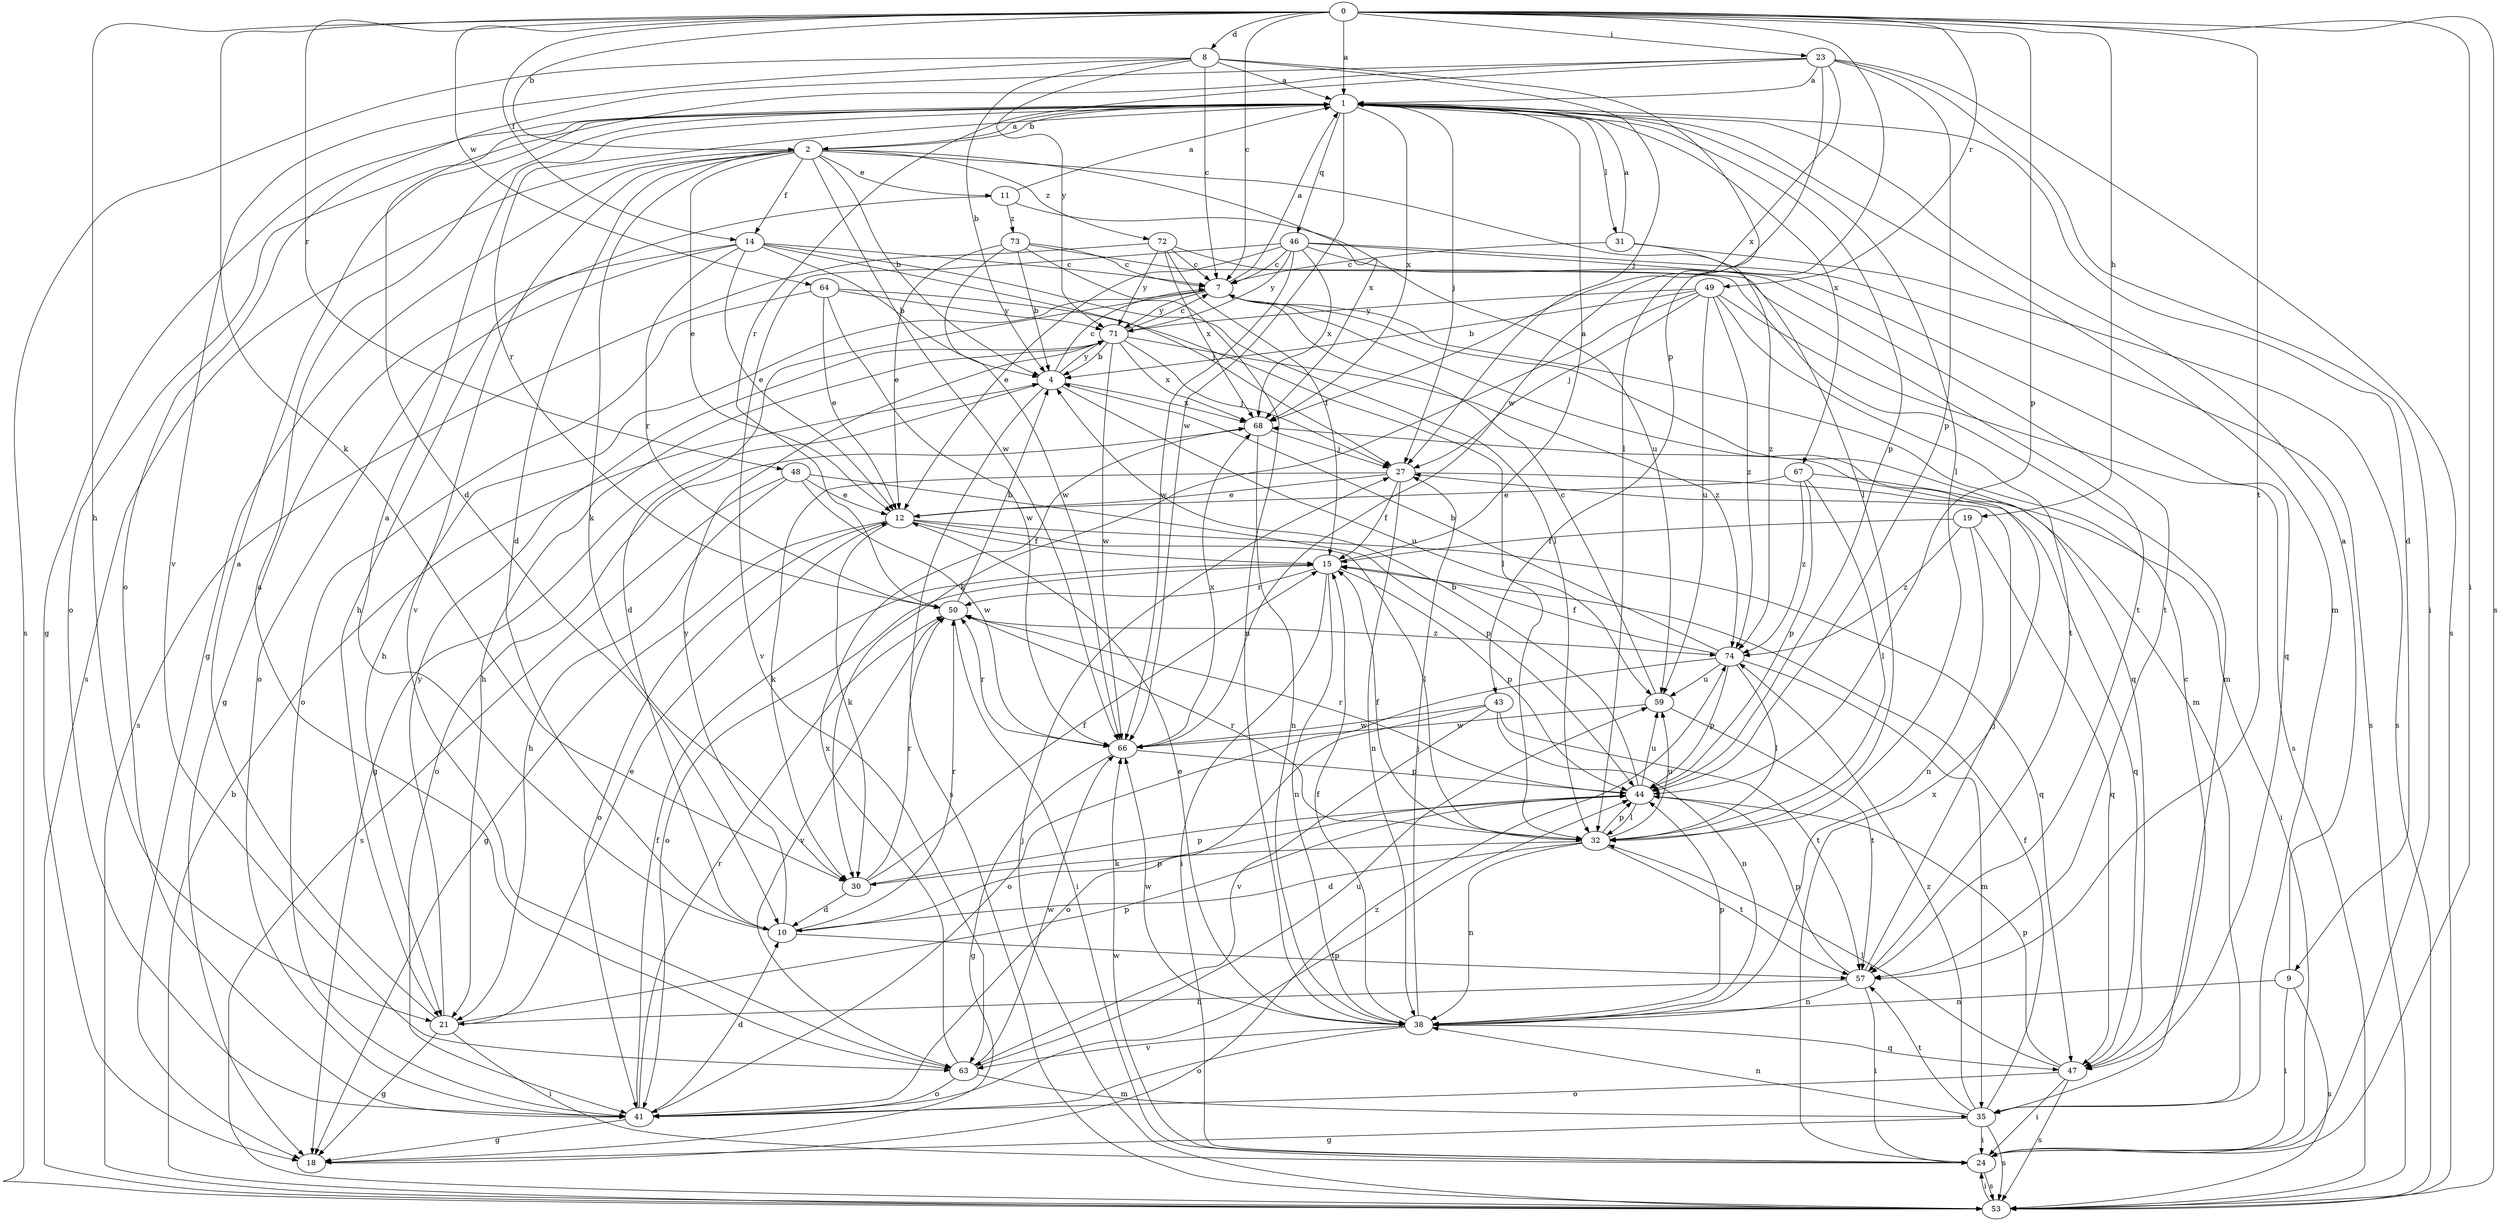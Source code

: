 strict digraph  {
0;
1;
2;
4;
7;
8;
9;
10;
11;
12;
14;
15;
18;
19;
21;
23;
24;
27;
30;
31;
32;
35;
38;
41;
43;
44;
46;
47;
48;
49;
50;
53;
57;
59;
63;
64;
66;
67;
68;
71;
72;
73;
74;
0 -> 1  [label=a];
0 -> 2  [label=b];
0 -> 7  [label=c];
0 -> 8  [label=d];
0 -> 14  [label=f];
0 -> 19  [label=h];
0 -> 21  [label=h];
0 -> 23  [label=i];
0 -> 24  [label=i];
0 -> 30  [label=k];
0 -> 43  [label=p];
0 -> 44  [label=p];
0 -> 48  [label=r];
0 -> 49  [label=r];
0 -> 53  [label=s];
0 -> 57  [label=t];
0 -> 64  [label=w];
1 -> 2  [label=b];
1 -> 9  [label=d];
1 -> 18  [label=g];
1 -> 27  [label=j];
1 -> 31  [label=l];
1 -> 32  [label=l];
1 -> 35  [label=m];
1 -> 41  [label=o];
1 -> 44  [label=p];
1 -> 46  [label=q];
1 -> 50  [label=r];
1 -> 66  [label=w];
1 -> 67  [label=x];
1 -> 68  [label=x];
2 -> 1  [label=a];
2 -> 4  [label=b];
2 -> 10  [label=d];
2 -> 11  [label=e];
2 -> 12  [label=e];
2 -> 14  [label=f];
2 -> 18  [label=g];
2 -> 30  [label=k];
2 -> 32  [label=l];
2 -> 53  [label=s];
2 -> 63  [label=v];
2 -> 66  [label=w];
2 -> 68  [label=x];
2 -> 72  [label=z];
4 -> 7  [label=c];
4 -> 18  [label=g];
4 -> 53  [label=s];
4 -> 59  [label=u];
4 -> 68  [label=x];
4 -> 71  [label=y];
7 -> 1  [label=a];
7 -> 10  [label=d];
7 -> 21  [label=h];
7 -> 35  [label=m];
7 -> 47  [label=q];
7 -> 71  [label=y];
8 -> 1  [label=a];
8 -> 4  [label=b];
8 -> 7  [label=c];
8 -> 27  [label=j];
8 -> 32  [label=l];
8 -> 53  [label=s];
8 -> 63  [label=v];
8 -> 71  [label=y];
9 -> 1  [label=a];
9 -> 24  [label=i];
9 -> 38  [label=n];
9 -> 53  [label=s];
10 -> 1  [label=a];
10 -> 44  [label=p];
10 -> 50  [label=r];
10 -> 57  [label=t];
10 -> 71  [label=y];
11 -> 1  [label=a];
11 -> 21  [label=h];
11 -> 59  [label=u];
11 -> 73  [label=z];
12 -> 15  [label=f];
12 -> 18  [label=g];
12 -> 30  [label=k];
12 -> 32  [label=l];
12 -> 41  [label=o];
12 -> 47  [label=q];
14 -> 4  [label=b];
14 -> 7  [label=c];
14 -> 12  [label=e];
14 -> 18  [label=g];
14 -> 27  [label=j];
14 -> 32  [label=l];
14 -> 41  [label=o];
14 -> 50  [label=r];
15 -> 1  [label=a];
15 -> 24  [label=i];
15 -> 38  [label=n];
15 -> 41  [label=o];
15 -> 44  [label=p];
15 -> 50  [label=r];
18 -> 74  [label=z];
19 -> 15  [label=f];
19 -> 38  [label=n];
19 -> 47  [label=q];
19 -> 74  [label=z];
21 -> 1  [label=a];
21 -> 12  [label=e];
21 -> 18  [label=g];
21 -> 24  [label=i];
21 -> 44  [label=p];
21 -> 71  [label=y];
23 -> 1  [label=a];
23 -> 10  [label=d];
23 -> 24  [label=i];
23 -> 41  [label=o];
23 -> 44  [label=p];
23 -> 50  [label=r];
23 -> 53  [label=s];
23 -> 66  [label=w];
23 -> 68  [label=x];
24 -> 53  [label=s];
24 -> 66  [label=w];
24 -> 68  [label=x];
27 -> 12  [label=e];
27 -> 15  [label=f];
27 -> 30  [label=k];
27 -> 38  [label=n];
27 -> 47  [label=q];
30 -> 10  [label=d];
30 -> 15  [label=f];
30 -> 44  [label=p];
30 -> 50  [label=r];
31 -> 1  [label=a];
31 -> 7  [label=c];
31 -> 53  [label=s];
31 -> 74  [label=z];
32 -> 10  [label=d];
32 -> 15  [label=f];
32 -> 30  [label=k];
32 -> 38  [label=n];
32 -> 44  [label=p];
32 -> 50  [label=r];
32 -> 57  [label=t];
32 -> 59  [label=u];
35 -> 15  [label=f];
35 -> 18  [label=g];
35 -> 24  [label=i];
35 -> 38  [label=n];
35 -> 53  [label=s];
35 -> 57  [label=t];
35 -> 74  [label=z];
38 -> 12  [label=e];
38 -> 15  [label=f];
38 -> 27  [label=j];
38 -> 41  [label=o];
38 -> 44  [label=p];
38 -> 47  [label=q];
38 -> 63  [label=v];
38 -> 66  [label=w];
41 -> 10  [label=d];
41 -> 15  [label=f];
41 -> 18  [label=g];
41 -> 44  [label=p];
41 -> 50  [label=r];
43 -> 38  [label=n];
43 -> 41  [label=o];
43 -> 57  [label=t];
43 -> 63  [label=v];
43 -> 66  [label=w];
44 -> 4  [label=b];
44 -> 32  [label=l];
44 -> 50  [label=r];
44 -> 59  [label=u];
46 -> 7  [label=c];
46 -> 12  [label=e];
46 -> 47  [label=q];
46 -> 53  [label=s];
46 -> 57  [label=t];
46 -> 63  [label=v];
46 -> 66  [label=w];
46 -> 68  [label=x];
46 -> 71  [label=y];
47 -> 7  [label=c];
47 -> 24  [label=i];
47 -> 32  [label=l];
47 -> 41  [label=o];
47 -> 44  [label=p];
47 -> 53  [label=s];
48 -> 12  [label=e];
48 -> 21  [label=h];
48 -> 44  [label=p];
48 -> 53  [label=s];
48 -> 66  [label=w];
49 -> 4  [label=b];
49 -> 27  [label=j];
49 -> 30  [label=k];
49 -> 53  [label=s];
49 -> 57  [label=t];
49 -> 59  [label=u];
49 -> 71  [label=y];
49 -> 74  [label=z];
50 -> 4  [label=b];
50 -> 24  [label=i];
50 -> 63  [label=v];
50 -> 74  [label=z];
53 -> 4  [label=b];
53 -> 24  [label=i];
53 -> 27  [label=j];
57 -> 21  [label=h];
57 -> 24  [label=i];
57 -> 27  [label=j];
57 -> 38  [label=n];
57 -> 44  [label=p];
59 -> 7  [label=c];
59 -> 57  [label=t];
59 -> 66  [label=w];
63 -> 1  [label=a];
63 -> 35  [label=m];
63 -> 41  [label=o];
63 -> 59  [label=u];
63 -> 66  [label=w];
63 -> 68  [label=x];
64 -> 12  [label=e];
64 -> 32  [label=l];
64 -> 41  [label=o];
64 -> 66  [label=w];
64 -> 71  [label=y];
66 -> 18  [label=g];
66 -> 44  [label=p];
66 -> 50  [label=r];
66 -> 68  [label=x];
67 -> 12  [label=e];
67 -> 24  [label=i];
67 -> 32  [label=l];
67 -> 44  [label=p];
67 -> 74  [label=z];
68 -> 27  [label=j];
68 -> 38  [label=n];
68 -> 41  [label=o];
71 -> 4  [label=b];
71 -> 7  [label=c];
71 -> 21  [label=h];
71 -> 27  [label=j];
71 -> 66  [label=w];
71 -> 68  [label=x];
71 -> 74  [label=z];
72 -> 7  [label=c];
72 -> 15  [label=f];
72 -> 53  [label=s];
72 -> 57  [label=t];
72 -> 68  [label=x];
72 -> 71  [label=y];
73 -> 4  [label=b];
73 -> 7  [label=c];
73 -> 12  [label=e];
73 -> 35  [label=m];
73 -> 38  [label=n];
73 -> 66  [label=w];
74 -> 4  [label=b];
74 -> 15  [label=f];
74 -> 32  [label=l];
74 -> 35  [label=m];
74 -> 41  [label=o];
74 -> 44  [label=p];
74 -> 59  [label=u];
}
